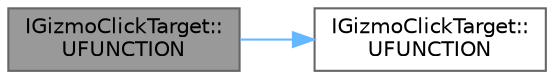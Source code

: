 digraph "IGizmoClickTarget::UFUNCTION"
{
 // INTERACTIVE_SVG=YES
 // LATEX_PDF_SIZE
  bgcolor="transparent";
  edge [fontname=Helvetica,fontsize=10,labelfontname=Helvetica,labelfontsize=10];
  node [fontname=Helvetica,fontsize=10,shape=box,height=0.2,width=0.4];
  rankdir="LR";
  Node1 [id="Node000001",label="IGizmoClickTarget::\lUFUNCTION",height=0.2,width=0.4,color="gray40", fillcolor="grey60", style="filled", fontcolor="black",tooltip=" "];
  Node1 -> Node2 [id="edge1_Node000001_Node000002",color="steelblue1",style="solid",tooltip=" "];
  Node2 [id="Node000002",label="IGizmoClickTarget::\lUFUNCTION",height=0.2,width=0.4,color="grey40", fillcolor="white", style="filled",URL="$d5/d99/classIGizmoClickTarget.html#af87cae60c4fa4b16449f74ec04e1b5e1",tooltip=" "];
}
